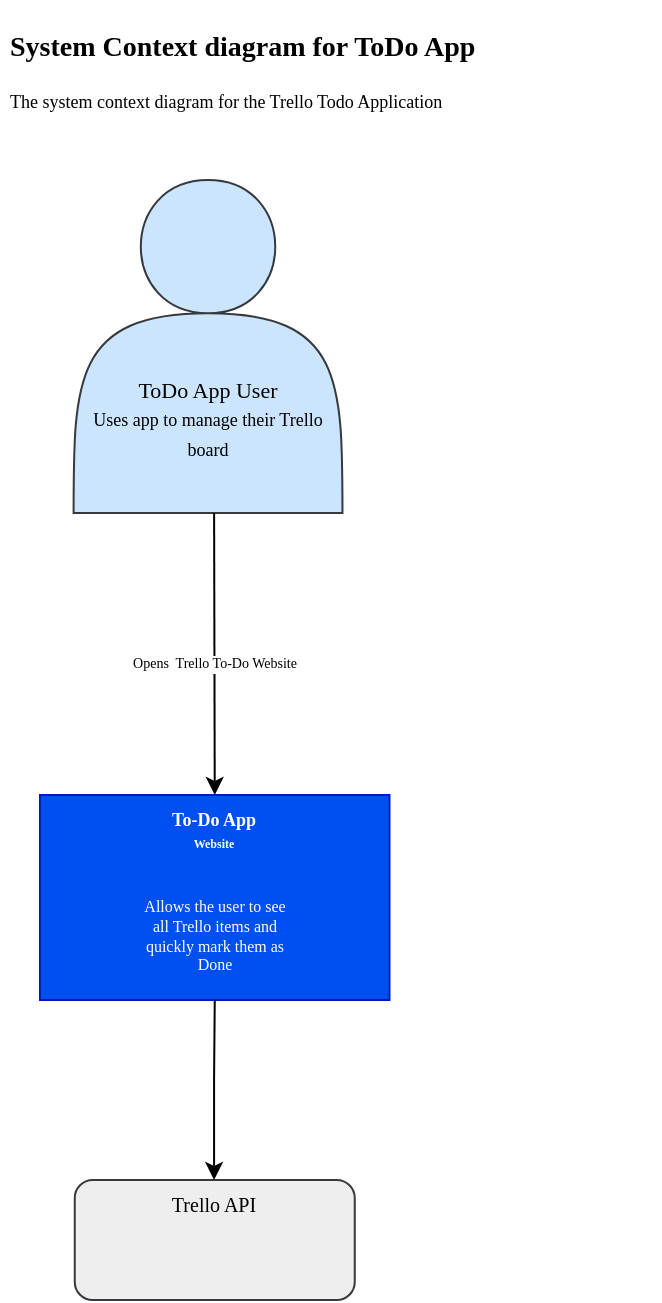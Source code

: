 <mxfile version="20.2.3" type="github">
  <diagram id="kcdtvtUuouSTzEmoT8WX" name="Page-1">
    <mxGraphModel dx="948" dy="1677" grid="1" gridSize="10" guides="1" tooltips="1" connect="1" arrows="1" fold="1" page="1" pageScale="1" pageWidth="827" pageHeight="1169" math="0" shadow="0">
      <root>
        <mxCell id="0" />
        <mxCell id="1" parent="0" />
        <mxCell id="OSeTTw16pG-JO05INmUS-14" value="&lt;h1&gt;&lt;font style=&quot;font-size: 14px;&quot;&gt;System Context diagram for ToDo App&lt;/font&gt;&lt;/h1&gt;&lt;p&gt;The system context diagram for the Trello Todo Application&lt;/p&gt;" style="text;html=1;strokeColor=none;fillColor=none;spacing=5;spacingTop=-20;whiteSpace=wrap;overflow=hidden;rounded=0;labelBackgroundColor=none;fontFamily=Comic Sans MS;fontSize=9;fontColor=default;flipH=1;" vertex="1" parent="1">
          <mxGeometry x="270" y="-1150" width="330" height="70" as="geometry" />
        </mxCell>
        <mxCell id="JEbB6z0hx3I5MV0OKVah-1" value="&lt;br&gt;&lt;br&gt;&lt;font style=&quot;&quot; face=&quot;Comic Sans MS&quot;&gt;&lt;span style=&quot;font-size: 11px;&quot;&gt;&lt;br&gt;&lt;br&gt;&lt;br&gt;ToDo App User&lt;/span&gt;&lt;br&gt;&lt;div style=&quot;&quot;&gt;&lt;font style=&quot;font-size: 9px;&quot;&gt;Uses app to manage their Trello board&lt;/font&gt;&lt;/div&gt;&lt;/font&gt;" style="shape=actor;whiteSpace=wrap;html=1;fillColor=#cce5ff;strokeColor=#36393d;" parent="1" vertex="1">
          <mxGeometry x="306.803" y="-1070" width="134.426" height="166.562" as="geometry" />
        </mxCell>
        <mxCell id="OSeTTw16pG-JO05INmUS-6" value="" style="endArrow=classic;html=1;rounded=0;fontFamily=Comic Sans MS;fontSize=7;fontColor=#000000;" edge="1" parent="1">
          <mxGeometry relative="1" as="geometry">
            <mxPoint x="377.054" y="-903.438" as="sourcePoint" />
            <mxPoint x="377.377" y="-762.5" as="targetPoint" />
          </mxGeometry>
        </mxCell>
        <mxCell id="OSeTTw16pG-JO05INmUS-7" value="Opens&amp;nbsp; Trello To-Do Website&lt;br&gt;" style="edgeLabel;resizable=0;html=1;align=center;verticalAlign=middle;fontFamily=Comic Sans MS;fontSize=7;fontColor=#000000;" connectable="0" vertex="1" parent="OSeTTw16pG-JO05INmUS-6">
          <mxGeometry relative="1" as="geometry">
            <mxPoint y="5" as="offset" />
          </mxGeometry>
        </mxCell>
        <mxCell id="OSeTTw16pG-JO05INmUS-9" value="" style="rounded=0;whiteSpace=wrap;html=1;fontFamily=Comic Sans MS;fontSize=7;labelBackgroundColor=default;fillColor=#0050ef;strokeColor=#001DBC;fontColor=#ffffff;" vertex="1" parent="1">
          <mxGeometry x="290" y="-762.5" width="174.754" height="102.5" as="geometry" />
        </mxCell>
        <mxCell id="OSeTTw16pG-JO05INmUS-10" value="To-Do App &lt;br&gt;&lt;font style=&quot;font-size: 6px;&quot;&gt;Website&lt;/font&gt;" style="text;html=1;align=center;verticalAlign=top;whiteSpace=wrap;rounded=0;labelBackgroundColor=none;fontFamily=Comic Sans MS;fontSize=9;fontColor=#FFFFFF;fontStyle=1" vertex="1" parent="1">
          <mxGeometry x="293.361" y="-762.5" width="168.033" height="102.5" as="geometry" />
        </mxCell>
        <mxCell id="OSeTTw16pG-JO05INmUS-11" value="Allows the user to see all Trello items and quickly mark them as Done" style="text;html=1;strokeColor=none;fillColor=none;align=center;verticalAlign=middle;whiteSpace=wrap;rounded=0;labelBackgroundColor=none;fontFamily=Comic Sans MS;fontSize=8;fontColor=#FFFFFF;" vertex="1" parent="1">
          <mxGeometry x="337.049" y="-711.25" width="80.656" height="38.438" as="geometry" />
        </mxCell>
        <mxCell id="OSeTTw16pG-JO05INmUS-12" value="&lt;font size=&quot;1&quot;&gt;Trello API&lt;/font&gt;" style="rounded=1;whiteSpace=wrap;html=1;labelBackgroundColor=none;fontFamily=Comic Sans MS;fontSize=6;fillColor=#eeeeee;strokeColor=#36393d;verticalAlign=top;" vertex="1" parent="1">
          <mxGeometry x="307.38" y="-570" width="140" height="60" as="geometry" />
        </mxCell>
        <mxCell id="OSeTTw16pG-JO05INmUS-27" value="" style="endArrow=classic;html=1;rounded=0;fontFamily=Comic Sans MS;fontSize=9;fontColor=default;exitX=0.5;exitY=1;exitDx=0;exitDy=0;" edge="1" parent="1" source="OSeTTw16pG-JO05INmUS-10">
          <mxGeometry width="50" height="50" relative="1" as="geometry">
            <mxPoint x="377.04" y="-650" as="sourcePoint" />
            <mxPoint x="377.04" y="-570" as="targetPoint" />
            <Array as="points">
              <mxPoint x="377.04" y="-620" />
            </Array>
          </mxGeometry>
        </mxCell>
      </root>
    </mxGraphModel>
  </diagram>
</mxfile>
